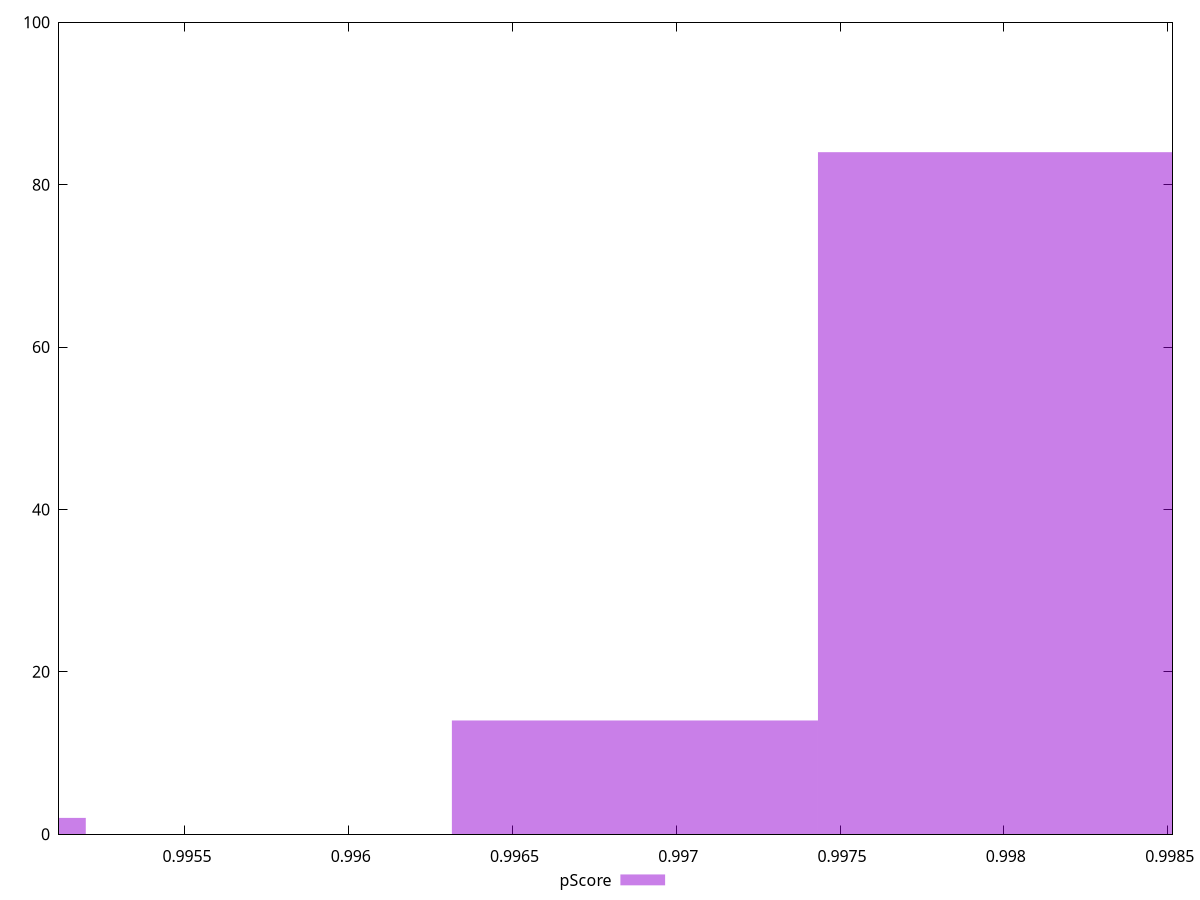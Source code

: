 reset

$pScore <<EOF
0.9946385881584627 2
0.9979913025005699 84
0.9968737310532009 14
EOF

set key outside below
set boxwidth 0.0011175714473690593
set xrange [0.9951156059588308:0.9985148170890992]
set yrange [0:100]
set trange [0:100]
set style fill transparent solid 0.5 noborder
set terminal svg size 640, 490 enhanced background rgb 'white'
set output "report_00025_2021-02-22T21:38:55.199Z/first-cpu-idle/samples/pages+cached+noadtech+nomedia+nocss/pScore/histogram.svg"

plot $pScore title "pScore" with boxes

reset
